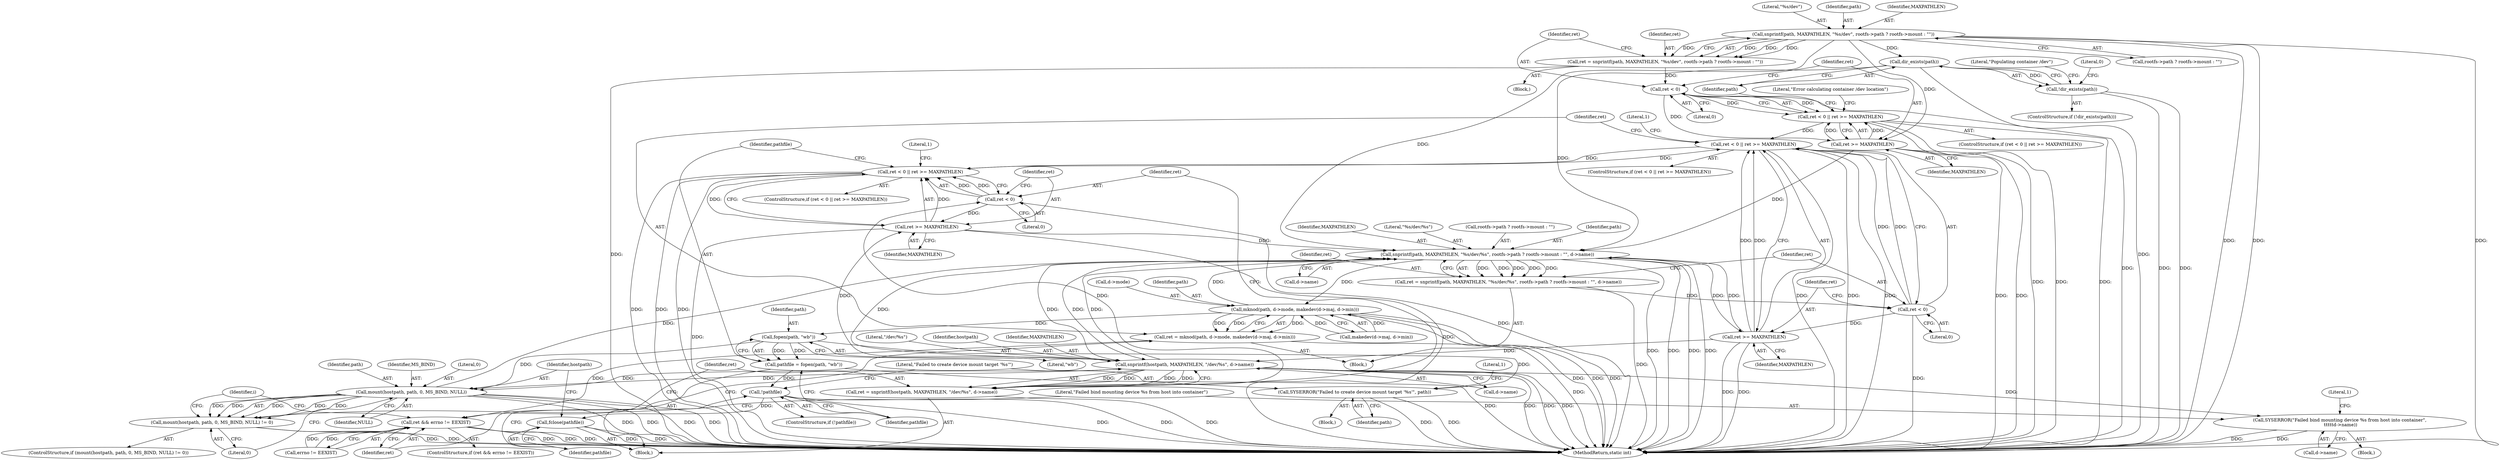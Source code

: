 digraph "1_lxc_592fd47a6245508b79fe6ac819fe6d3b2c1289be_1@API" {
"1000112" [label="(Call,snprintf(path, MAXPATHLEN, \"%s/dev\", rootfs->path ? rootfs->mount : \"\"))"];
"1000110" [label="(Call,ret = snprintf(path, MAXPATHLEN, \"%s/dev\", rootfs->path ? rootfs->mount : \"\"))"];
"1000126" [label="(Call,ret < 0)"];
"1000125" [label="(Call,ret < 0 || ret >= MAXPATHLEN)"];
"1000195" [label="(Call,ret < 0 || ret >= MAXPATHLEN)"];
"1000238" [label="(Call,ret < 0 || ret >= MAXPATHLEN)"];
"1000129" [label="(Call,ret >= MAXPATHLEN)"];
"1000179" [label="(Call,snprintf(path, MAXPATHLEN, \"%s/dev/%s\", rootfs->path ? rootfs->mount : \"\", d->name))"];
"1000177" [label="(Call,ret = snprintf(path, MAXPATHLEN, \"%s/dev/%s\", rootfs->path ? rootfs->mount : \"\", d->name))"];
"1000196" [label="(Call,ret < 0)"];
"1000199" [label="(Call,ret >= MAXPATHLEN)"];
"1000230" [label="(Call,snprintf(hostpath, MAXPATHLEN, \"/dev/%s\", d->name))"];
"1000228" [label="(Call,ret = snprintf(hostpath, MAXPATHLEN, \"/dev/%s\", d->name))"];
"1000239" [label="(Call,ret < 0)"];
"1000242" [label="(Call,ret >= MAXPATHLEN)"];
"1000267" [label="(Call,mount(hostpath, path, 0, MS_BIND, NULL))"];
"1000266" [label="(Call,mount(hostpath, path, 0, MS_BIND, NULL) != 0)"];
"1000275" [label="(Call,SYSERROR(\"Failed bind mounting device %s from host into container\",\n \t\t\t\t\td->name))"];
"1000207" [label="(Call,mknod(path, d->mode, makedev(d->maj, d->min)))"];
"1000205" [label="(Call,ret = mknod(path, d->mode, makedev(d->maj, d->min)))"];
"1000220" [label="(Call,ret && errno != EEXIST)"];
"1000250" [label="(Call,fopen(path, \"wb\"))"];
"1000248" [label="(Call,pathfile = fopen(path, \"wb\"))"];
"1000254" [label="(Call,!pathfile)"];
"1000263" [label="(Call,fclose(pathfile))"];
"1000257" [label="(Call,SYSERROR(\"Failed to create device mount target '%s'\", path))"];
"1000140" [label="(Call,dir_exists(path))"];
"1000139" [label="(Call,!dir_exists(path))"];
"1000232" [label="(Identifier,MAXPATHLEN)"];
"1000230" [label="(Call,snprintf(hostpath, MAXPATHLEN, \"/dev/%s\", d->name))"];
"1000181" [label="(Identifier,MAXPATHLEN)"];
"1000177" [label="(Call,ret = snprintf(path, MAXPATHLEN, \"%s/dev/%s\", rootfs->path ? rootfs->mount : \"\", d->name))"];
"1000126" [label="(Call,ret < 0)"];
"1000115" [label="(Literal,\"%s/dev\")"];
"1000139" [label="(Call,!dir_exists(path))"];
"1000127" [label="(Identifier,ret)"];
"1000272" [label="(Identifier,NULL)"];
"1000113" [label="(Identifier,path)"];
"1000201" [label="(Identifier,MAXPATHLEN)"];
"1000268" [label="(Identifier,hostpath)"];
"1000206" [label="(Identifier,ret)"];
"1000264" [label="(Identifier,pathfile)"];
"1000234" [label="(Call,d->name)"];
"1000209" [label="(Call,d->mode)"];
"1000182" [label="(Literal,\"%s/dev/%s\")"];
"1000262" [label="(Literal,1)"];
"1000131" [label="(Identifier,MAXPATHLEN)"];
"1000259" [label="(Identifier,path)"];
"1000241" [label="(Literal,0)"];
"1000253" [label="(ControlStructure,if (!pathfile))"];
"1000248" [label="(Call,pathfile = fopen(path, \"wb\"))"];
"1000221" [label="(Identifier,ret)"];
"1000277" [label="(Call,d->name)"];
"1000219" [label="(ControlStructure,if (ret && errno != EEXIST))"];
"1000199" [label="(Call,ret >= MAXPATHLEN)"];
"1000125" [label="(Call,ret < 0 || ret >= MAXPATHLEN)"];
"1000239" [label="(Call,ret < 0)"];
"1000183" [label="(Call,rootfs->path ? rootfs->mount : \"\")"];
"1000204" [label="(Literal,1)"];
"1000238" [label="(Call,ret < 0 || ret >= MAXPATHLEN)"];
"1000178" [label="(Identifier,ret)"];
"1000110" [label="(Call,ret = snprintf(path, MAXPATHLEN, \"%s/dev\", rootfs->path ? rootfs->mount : \"\"))"];
"1000243" [label="(Identifier,ret)"];
"1000196" [label="(Call,ret < 0)"];
"1000233" [label="(Literal,\"/dev/%s\")"];
"1000255" [label="(Identifier,pathfile)"];
"1000269" [label="(Identifier,path)"];
"1000228" [label="(Call,ret = snprintf(hostpath, MAXPATHLEN, \"/dev/%s\", d->name))"];
"1000225" [label="(Block,)"];
"1000265" [label="(ControlStructure,if (mount(hostpath, path, 0, MS_BIND, NULL) != 0))"];
"1000251" [label="(Identifier,path)"];
"1000258" [label="(Literal,\"Failed to create device mount target '%s'\")"];
"1000129" [label="(Call,ret >= MAXPATHLEN)"];
"1000130" [label="(Identifier,ret)"];
"1000240" [label="(Identifier,ret)"];
"1000242" [label="(Call,ret >= MAXPATHLEN)"];
"1000168" [label="(Identifier,i)"];
"1000180" [label="(Identifier,path)"];
"1000208" [label="(Identifier,path)"];
"1000275" [label="(Call,SYSERROR(\"Failed bind mounting device %s from host into container\",\n \t\t\t\t\td->name))"];
"1000252" [label="(Literal,\"wb\")"];
"1000267" [label="(Call,mount(hostpath, path, 0, MS_BIND, NULL))"];
"1000112" [label="(Call,snprintf(path, MAXPATHLEN, \"%s/dev\", rootfs->path ? rootfs->mount : \"\"))"];
"1000263" [label="(Call,fclose(pathfile))"];
"1000111" [label="(Identifier,ret)"];
"1000145" [label="(Literal,\"Populating container /dev\")"];
"1000200" [label="(Identifier,ret)"];
"1000276" [label="(Literal,\"Failed bind mounting device %s from host into container\")"];
"1000212" [label="(Call,makedev(d->maj, d->min))"];
"1000273" [label="(Literal,0)"];
"1000220" [label="(Call,ret && errno != EEXIST)"];
"1000195" [label="(Call,ret < 0 || ret >= MAXPATHLEN)"];
"1000205" [label="(Call,ret = mknod(path, d->mode, makedev(d->maj, d->min)))"];
"1000247" [label="(Literal,1)"];
"1000140" [label="(Call,dir_exists(path))"];
"1000124" [label="(ControlStructure,if (ret < 0 || ret >= MAXPATHLEN))"];
"1000179" [label="(Call,snprintf(path, MAXPATHLEN, \"%s/dev/%s\", rootfs->path ? rootfs->mount : \"\", d->name))"];
"1000271" [label="(Identifier,MS_BIND)"];
"1000169" [label="(Block,)"];
"1000222" [label="(Call,errno != EEXIST)"];
"1000134" [label="(Literal,\"Error calculating container /dev location\")"];
"1000194" [label="(ControlStructure,if (ret < 0 || ret >= MAXPATHLEN))"];
"1000207" [label="(Call,mknod(path, d->mode, makedev(d->maj, d->min)))"];
"1000128" [label="(Literal,0)"];
"1000103" [label="(Block,)"];
"1000250" [label="(Call,fopen(path, \"wb\"))"];
"1000116" [label="(Call,rootfs->path ? rootfs->mount : \"\")"];
"1000138" [label="(ControlStructure,if (!dir_exists(path)))"];
"1000114" [label="(Identifier,MAXPATHLEN)"];
"1000256" [label="(Block,)"];
"1000237" [label="(ControlStructure,if (ret < 0 || ret >= MAXPATHLEN))"];
"1000270" [label="(Literal,0)"];
"1000198" [label="(Literal,0)"];
"1000141" [label="(Identifier,path)"];
"1000244" [label="(Identifier,MAXPATHLEN)"];
"1000257" [label="(Call,SYSERROR(\"Failed to create device mount target '%s'\", path))"];
"1000197" [label="(Identifier,ret)"];
"1000231" [label="(Identifier,hostpath)"];
"1000266" [label="(Call,mount(hostpath, path, 0, MS_BIND, NULL) != 0)"];
"1000249" [label="(Identifier,pathfile)"];
"1000229" [label="(Identifier,ret)"];
"1000143" [label="(Literal,0)"];
"1000289" [label="(MethodReturn,static int)"];
"1000254" [label="(Call,!pathfile)"];
"1000274" [label="(Block,)"];
"1000191" [label="(Call,d->name)"];
"1000282" [label="(Literal,1)"];
"1000112" -> "1000110"  [label="AST: "];
"1000112" -> "1000116"  [label="CFG: "];
"1000113" -> "1000112"  [label="AST: "];
"1000114" -> "1000112"  [label="AST: "];
"1000115" -> "1000112"  [label="AST: "];
"1000116" -> "1000112"  [label="AST: "];
"1000110" -> "1000112"  [label="CFG: "];
"1000112" -> "1000289"  [label="DDG: "];
"1000112" -> "1000289"  [label="DDG: "];
"1000112" -> "1000289"  [label="DDG: "];
"1000112" -> "1000110"  [label="DDG: "];
"1000112" -> "1000110"  [label="DDG: "];
"1000112" -> "1000110"  [label="DDG: "];
"1000112" -> "1000110"  [label="DDG: "];
"1000112" -> "1000129"  [label="DDG: "];
"1000112" -> "1000140"  [label="DDG: "];
"1000112" -> "1000179"  [label="DDG: "];
"1000110" -> "1000103"  [label="AST: "];
"1000111" -> "1000110"  [label="AST: "];
"1000127" -> "1000110"  [label="CFG: "];
"1000110" -> "1000289"  [label="DDG: "];
"1000110" -> "1000126"  [label="DDG: "];
"1000126" -> "1000125"  [label="AST: "];
"1000126" -> "1000128"  [label="CFG: "];
"1000127" -> "1000126"  [label="AST: "];
"1000128" -> "1000126"  [label="AST: "];
"1000130" -> "1000126"  [label="CFG: "];
"1000125" -> "1000126"  [label="CFG: "];
"1000126" -> "1000289"  [label="DDG: "];
"1000126" -> "1000125"  [label="DDG: "];
"1000126" -> "1000125"  [label="DDG: "];
"1000126" -> "1000129"  [label="DDG: "];
"1000125" -> "1000124"  [label="AST: "];
"1000125" -> "1000129"  [label="CFG: "];
"1000129" -> "1000125"  [label="AST: "];
"1000134" -> "1000125"  [label="CFG: "];
"1000141" -> "1000125"  [label="CFG: "];
"1000125" -> "1000289"  [label="DDG: "];
"1000125" -> "1000289"  [label="DDG: "];
"1000125" -> "1000289"  [label="DDG: "];
"1000129" -> "1000125"  [label="DDG: "];
"1000129" -> "1000125"  [label="DDG: "];
"1000125" -> "1000195"  [label="DDG: "];
"1000195" -> "1000194"  [label="AST: "];
"1000195" -> "1000196"  [label="CFG: "];
"1000195" -> "1000199"  [label="CFG: "];
"1000196" -> "1000195"  [label="AST: "];
"1000199" -> "1000195"  [label="AST: "];
"1000204" -> "1000195"  [label="CFG: "];
"1000206" -> "1000195"  [label="CFG: "];
"1000195" -> "1000289"  [label="DDG: "];
"1000195" -> "1000289"  [label="DDG: "];
"1000195" -> "1000289"  [label="DDG: "];
"1000196" -> "1000195"  [label="DDG: "];
"1000196" -> "1000195"  [label="DDG: "];
"1000238" -> "1000195"  [label="DDG: "];
"1000199" -> "1000195"  [label="DDG: "];
"1000199" -> "1000195"  [label="DDG: "];
"1000195" -> "1000238"  [label="DDG: "];
"1000238" -> "1000237"  [label="AST: "];
"1000238" -> "1000239"  [label="CFG: "];
"1000238" -> "1000242"  [label="CFG: "];
"1000239" -> "1000238"  [label="AST: "];
"1000242" -> "1000238"  [label="AST: "];
"1000247" -> "1000238"  [label="CFG: "];
"1000249" -> "1000238"  [label="CFG: "];
"1000238" -> "1000289"  [label="DDG: "];
"1000238" -> "1000289"  [label="DDG: "];
"1000238" -> "1000289"  [label="DDG: "];
"1000239" -> "1000238"  [label="DDG: "];
"1000239" -> "1000238"  [label="DDG: "];
"1000242" -> "1000238"  [label="DDG: "];
"1000242" -> "1000238"  [label="DDG: "];
"1000129" -> "1000131"  [label="CFG: "];
"1000130" -> "1000129"  [label="AST: "];
"1000131" -> "1000129"  [label="AST: "];
"1000129" -> "1000289"  [label="DDG: "];
"1000129" -> "1000289"  [label="DDG: "];
"1000129" -> "1000179"  [label="DDG: "];
"1000179" -> "1000177"  [label="AST: "];
"1000179" -> "1000191"  [label="CFG: "];
"1000180" -> "1000179"  [label="AST: "];
"1000181" -> "1000179"  [label="AST: "];
"1000182" -> "1000179"  [label="AST: "];
"1000183" -> "1000179"  [label="AST: "];
"1000191" -> "1000179"  [label="AST: "];
"1000177" -> "1000179"  [label="CFG: "];
"1000179" -> "1000289"  [label="DDG: "];
"1000179" -> "1000289"  [label="DDG: "];
"1000179" -> "1000289"  [label="DDG: "];
"1000179" -> "1000289"  [label="DDG: "];
"1000179" -> "1000177"  [label="DDG: "];
"1000179" -> "1000177"  [label="DDG: "];
"1000179" -> "1000177"  [label="DDG: "];
"1000179" -> "1000177"  [label="DDG: "];
"1000179" -> "1000177"  [label="DDG: "];
"1000140" -> "1000179"  [label="DDG: "];
"1000267" -> "1000179"  [label="DDG: "];
"1000207" -> "1000179"  [label="DDG: "];
"1000199" -> "1000179"  [label="DDG: "];
"1000230" -> "1000179"  [label="DDG: "];
"1000230" -> "1000179"  [label="DDG: "];
"1000242" -> "1000179"  [label="DDG: "];
"1000179" -> "1000199"  [label="DDG: "];
"1000179" -> "1000207"  [label="DDG: "];
"1000179" -> "1000230"  [label="DDG: "];
"1000179" -> "1000230"  [label="DDG: "];
"1000177" -> "1000169"  [label="AST: "];
"1000178" -> "1000177"  [label="AST: "];
"1000197" -> "1000177"  [label="CFG: "];
"1000177" -> "1000289"  [label="DDG: "];
"1000177" -> "1000196"  [label="DDG: "];
"1000196" -> "1000198"  [label="CFG: "];
"1000197" -> "1000196"  [label="AST: "];
"1000198" -> "1000196"  [label="AST: "];
"1000200" -> "1000196"  [label="CFG: "];
"1000196" -> "1000289"  [label="DDG: "];
"1000196" -> "1000199"  [label="DDG: "];
"1000199" -> "1000201"  [label="CFG: "];
"1000200" -> "1000199"  [label="AST: "];
"1000201" -> "1000199"  [label="AST: "];
"1000199" -> "1000289"  [label="DDG: "];
"1000199" -> "1000289"  [label="DDG: "];
"1000199" -> "1000230"  [label="DDG: "];
"1000230" -> "1000228"  [label="AST: "];
"1000230" -> "1000234"  [label="CFG: "];
"1000231" -> "1000230"  [label="AST: "];
"1000232" -> "1000230"  [label="AST: "];
"1000233" -> "1000230"  [label="AST: "];
"1000234" -> "1000230"  [label="AST: "];
"1000228" -> "1000230"  [label="CFG: "];
"1000230" -> "1000289"  [label="DDG: "];
"1000230" -> "1000289"  [label="DDG: "];
"1000230" -> "1000289"  [label="DDG: "];
"1000230" -> "1000228"  [label="DDG: "];
"1000230" -> "1000228"  [label="DDG: "];
"1000230" -> "1000228"  [label="DDG: "];
"1000230" -> "1000228"  [label="DDG: "];
"1000267" -> "1000230"  [label="DDG: "];
"1000230" -> "1000242"  [label="DDG: "];
"1000230" -> "1000267"  [label="DDG: "];
"1000230" -> "1000275"  [label="DDG: "];
"1000228" -> "1000225"  [label="AST: "];
"1000229" -> "1000228"  [label="AST: "];
"1000240" -> "1000228"  [label="CFG: "];
"1000228" -> "1000289"  [label="DDG: "];
"1000228" -> "1000239"  [label="DDG: "];
"1000239" -> "1000241"  [label="CFG: "];
"1000240" -> "1000239"  [label="AST: "];
"1000241" -> "1000239"  [label="AST: "];
"1000243" -> "1000239"  [label="CFG: "];
"1000239" -> "1000289"  [label="DDG: "];
"1000239" -> "1000242"  [label="DDG: "];
"1000242" -> "1000244"  [label="CFG: "];
"1000243" -> "1000242"  [label="AST: "];
"1000244" -> "1000242"  [label="AST: "];
"1000242" -> "1000289"  [label="DDG: "];
"1000242" -> "1000289"  [label="DDG: "];
"1000267" -> "1000266"  [label="AST: "];
"1000267" -> "1000272"  [label="CFG: "];
"1000268" -> "1000267"  [label="AST: "];
"1000269" -> "1000267"  [label="AST: "];
"1000270" -> "1000267"  [label="AST: "];
"1000271" -> "1000267"  [label="AST: "];
"1000272" -> "1000267"  [label="AST: "];
"1000273" -> "1000267"  [label="CFG: "];
"1000267" -> "1000289"  [label="DDG: "];
"1000267" -> "1000289"  [label="DDG: "];
"1000267" -> "1000289"  [label="DDG: "];
"1000267" -> "1000289"  [label="DDG: "];
"1000267" -> "1000266"  [label="DDG: "];
"1000267" -> "1000266"  [label="DDG: "];
"1000267" -> "1000266"  [label="DDG: "];
"1000267" -> "1000266"  [label="DDG: "];
"1000267" -> "1000266"  [label="DDG: "];
"1000250" -> "1000267"  [label="DDG: "];
"1000266" -> "1000265"  [label="AST: "];
"1000266" -> "1000273"  [label="CFG: "];
"1000273" -> "1000266"  [label="AST: "];
"1000276" -> "1000266"  [label="CFG: "];
"1000168" -> "1000266"  [label="CFG: "];
"1000266" -> "1000289"  [label="DDG: "];
"1000266" -> "1000289"  [label="DDG: "];
"1000275" -> "1000274"  [label="AST: "];
"1000275" -> "1000277"  [label="CFG: "];
"1000276" -> "1000275"  [label="AST: "];
"1000277" -> "1000275"  [label="AST: "];
"1000282" -> "1000275"  [label="CFG: "];
"1000275" -> "1000289"  [label="DDG: "];
"1000275" -> "1000289"  [label="DDG: "];
"1000207" -> "1000205"  [label="AST: "];
"1000207" -> "1000212"  [label="CFG: "];
"1000208" -> "1000207"  [label="AST: "];
"1000209" -> "1000207"  [label="AST: "];
"1000212" -> "1000207"  [label="AST: "];
"1000205" -> "1000207"  [label="CFG: "];
"1000207" -> "1000289"  [label="DDG: "];
"1000207" -> "1000289"  [label="DDG: "];
"1000207" -> "1000289"  [label="DDG: "];
"1000207" -> "1000205"  [label="DDG: "];
"1000207" -> "1000205"  [label="DDG: "];
"1000207" -> "1000205"  [label="DDG: "];
"1000212" -> "1000207"  [label="DDG: "];
"1000212" -> "1000207"  [label="DDG: "];
"1000207" -> "1000250"  [label="DDG: "];
"1000205" -> "1000169"  [label="AST: "];
"1000206" -> "1000205"  [label="AST: "];
"1000221" -> "1000205"  [label="CFG: "];
"1000205" -> "1000289"  [label="DDG: "];
"1000205" -> "1000220"  [label="DDG: "];
"1000220" -> "1000219"  [label="AST: "];
"1000220" -> "1000221"  [label="CFG: "];
"1000220" -> "1000222"  [label="CFG: "];
"1000221" -> "1000220"  [label="AST: "];
"1000222" -> "1000220"  [label="AST: "];
"1000229" -> "1000220"  [label="CFG: "];
"1000168" -> "1000220"  [label="CFG: "];
"1000220" -> "1000289"  [label="DDG: "];
"1000220" -> "1000289"  [label="DDG: "];
"1000220" -> "1000289"  [label="DDG: "];
"1000222" -> "1000220"  [label="DDG: "];
"1000222" -> "1000220"  [label="DDG: "];
"1000250" -> "1000248"  [label="AST: "];
"1000250" -> "1000252"  [label="CFG: "];
"1000251" -> "1000250"  [label="AST: "];
"1000252" -> "1000250"  [label="AST: "];
"1000248" -> "1000250"  [label="CFG: "];
"1000250" -> "1000248"  [label="DDG: "];
"1000250" -> "1000248"  [label="DDG: "];
"1000250" -> "1000257"  [label="DDG: "];
"1000248" -> "1000225"  [label="AST: "];
"1000249" -> "1000248"  [label="AST: "];
"1000255" -> "1000248"  [label="CFG: "];
"1000248" -> "1000289"  [label="DDG: "];
"1000248" -> "1000254"  [label="DDG: "];
"1000254" -> "1000253"  [label="AST: "];
"1000254" -> "1000255"  [label="CFG: "];
"1000255" -> "1000254"  [label="AST: "];
"1000258" -> "1000254"  [label="CFG: "];
"1000264" -> "1000254"  [label="CFG: "];
"1000254" -> "1000289"  [label="DDG: "];
"1000254" -> "1000289"  [label="DDG: "];
"1000254" -> "1000263"  [label="DDG: "];
"1000263" -> "1000225"  [label="AST: "];
"1000263" -> "1000264"  [label="CFG: "];
"1000264" -> "1000263"  [label="AST: "];
"1000268" -> "1000263"  [label="CFG: "];
"1000263" -> "1000289"  [label="DDG: "];
"1000263" -> "1000289"  [label="DDG: "];
"1000257" -> "1000256"  [label="AST: "];
"1000257" -> "1000259"  [label="CFG: "];
"1000258" -> "1000257"  [label="AST: "];
"1000259" -> "1000257"  [label="AST: "];
"1000262" -> "1000257"  [label="CFG: "];
"1000257" -> "1000289"  [label="DDG: "];
"1000257" -> "1000289"  [label="DDG: "];
"1000140" -> "1000139"  [label="AST: "];
"1000140" -> "1000141"  [label="CFG: "];
"1000141" -> "1000140"  [label="AST: "];
"1000139" -> "1000140"  [label="CFG: "];
"1000140" -> "1000289"  [label="DDG: "];
"1000140" -> "1000139"  [label="DDG: "];
"1000139" -> "1000138"  [label="AST: "];
"1000143" -> "1000139"  [label="CFG: "];
"1000145" -> "1000139"  [label="CFG: "];
"1000139" -> "1000289"  [label="DDG: "];
"1000139" -> "1000289"  [label="DDG: "];
}
